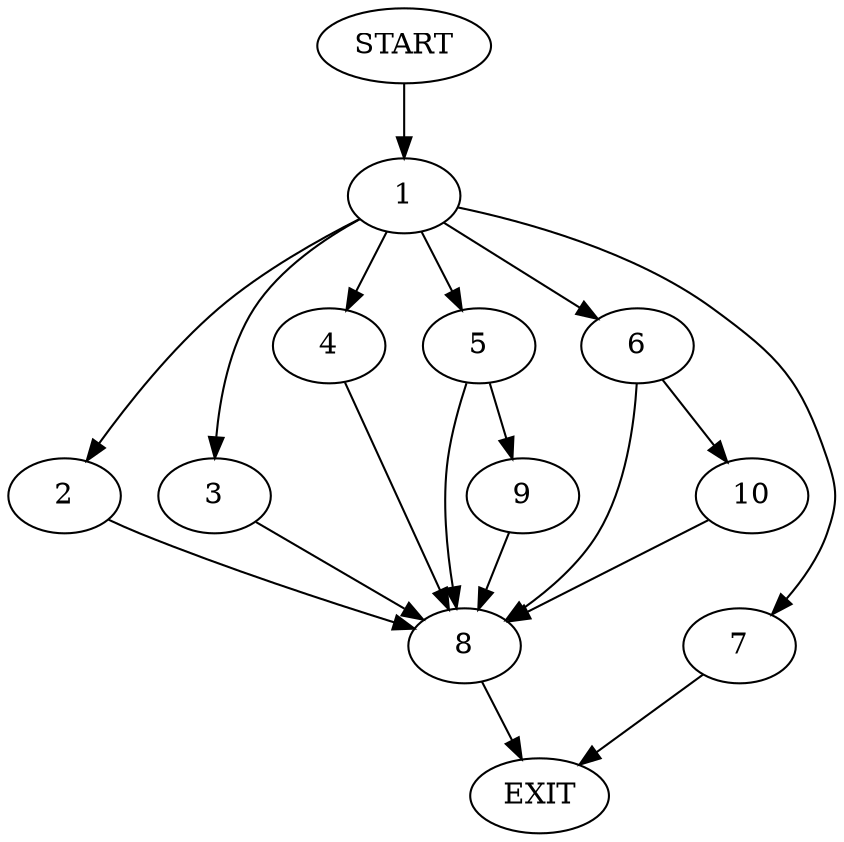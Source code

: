 digraph {
0 [label="START"];
1;
2;
3;
4;
5;
6;
7;
8;
9;
10;
11 [label="EXIT"];
0 -> 1;
1 -> 2;
1 -> 3;
1 -> 4;
1 -> 5;
1 -> 6;
1 -> 7;
2 -> 8;
5 -> 8;
5 -> 9;
3 -> 8;
6 -> 10;
6 -> 8;
7 -> 11;
4 -> 8;
8 -> 11;
10 -> 8;
9 -> 8;
}